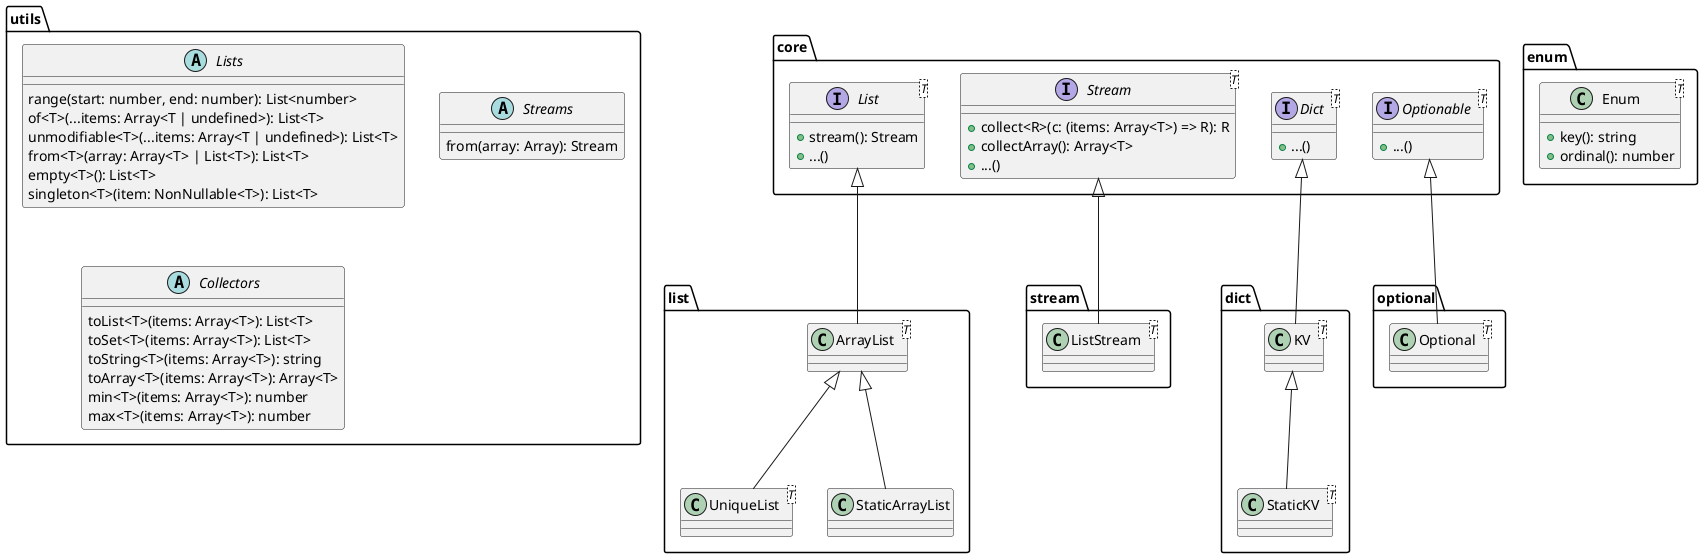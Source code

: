 @startuml


package core {
    interface List<T>{
        + stream(): Stream
        + ...()
    }
    interface Stream<T> {
        + collect<R>(c: (items: Array<T>) => R): R
        + collectArray(): Array<T>
        + ...()
    }
    interface Dict<T> {
        + ...()
    }
    interface Optionable<T> {
        + ...()
    }
}

package list {
    class ArrayList<T> {
    }
    class UniqueList<T> {
    }
    class StaticArrayList {
    }
}

package stream {
    class ListStream<T> {
    }
}

package dict {
    class KV<T>
    class StaticKV<T>
}

package optional {
    class Optional<T>
}

package enum {
    class Enum<T> {
        + key(): string
        + ordinal(): number
    }
}

package utils {

    abstract Lists {
      range(start: number, end: number): List<number>
      of<T>(...items: Array<T | undefined>): List<T>
      unmodifiable<T>(...items: Array<T | undefined>): List<T>
      from<T>(array: Array<T> | List<T>): List<T>
      empty<T>(): List<T>
      singleton<T>(item: NonNullable<T>): List<T>
    }

    abstract Streams {
        from(array: Array): Stream
    }

    abstract Collectors {
        toList<T>(items: Array<T>): List<T>
        toSet<T>(items: Array<T>): List<T>
        toString<T>(items: Array<T>): string
        toArray<T>(items: Array<T>): Array<T>
        min<T>(items: Array<T>): number
        max<T>(items: Array<T>): number
    }
}


List <|-- ArrayList
Optionable <|-- Optional
ArrayList <|-- StaticArrayList
ArrayList <|-- UniqueList
Stream <|-- ListStream
Dict <|-- KV
KV <|-- StaticKV

@enduml